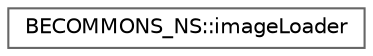 digraph "Gráfico de Hierarquia de Classes"
{
 // LATEX_PDF_SIZE
  bgcolor="transparent";
  edge [fontname=Helvetica,fontsize=10,labelfontname=Helvetica,labelfontsize=10];
  node [fontname=Helvetica,fontsize=10,shape=box,height=0.2,width=0.4];
  rankdir="LR";
  Node0 [id="Node000000",label="BECOMMONS_NS::imageLoader",height=0.2,width=0.4,color="grey40", fillcolor="white", style="filled",URL="$classBECOMMONS__NS_1_1imageLoader.html",tooltip=" "];
}

